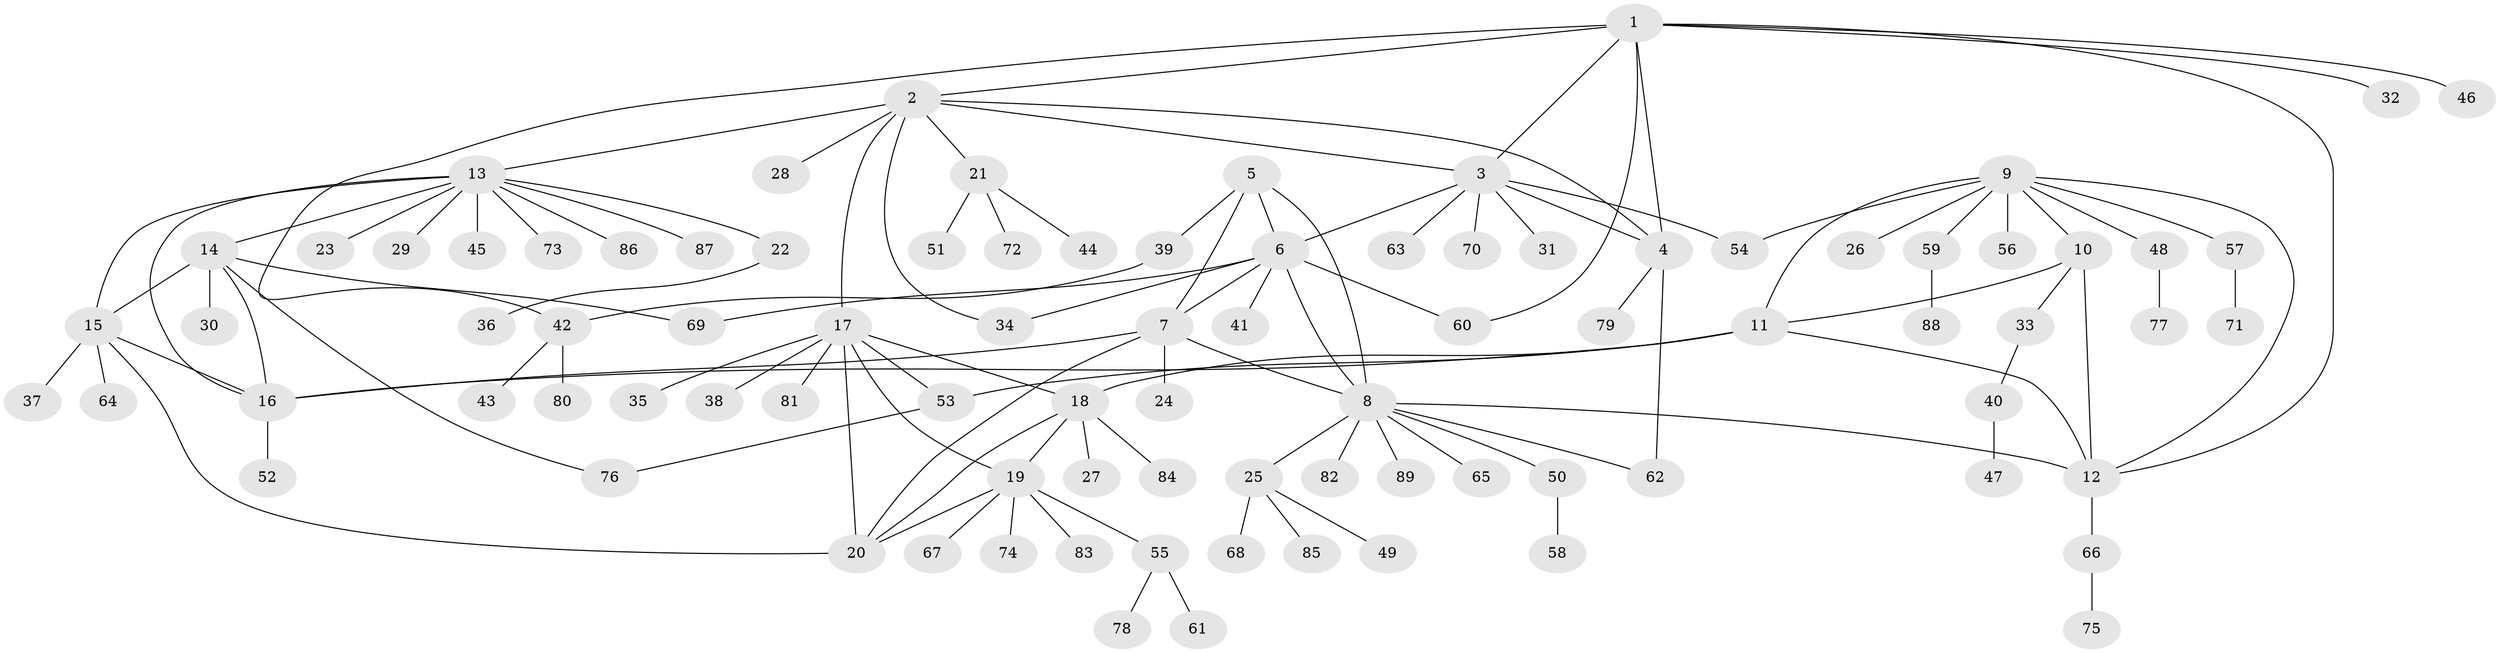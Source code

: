 // Generated by graph-tools (version 1.1) at 2025/26/03/09/25 03:26:38]
// undirected, 89 vertices, 117 edges
graph export_dot {
graph [start="1"]
  node [color=gray90,style=filled];
  1;
  2;
  3;
  4;
  5;
  6;
  7;
  8;
  9;
  10;
  11;
  12;
  13;
  14;
  15;
  16;
  17;
  18;
  19;
  20;
  21;
  22;
  23;
  24;
  25;
  26;
  27;
  28;
  29;
  30;
  31;
  32;
  33;
  34;
  35;
  36;
  37;
  38;
  39;
  40;
  41;
  42;
  43;
  44;
  45;
  46;
  47;
  48;
  49;
  50;
  51;
  52;
  53;
  54;
  55;
  56;
  57;
  58;
  59;
  60;
  61;
  62;
  63;
  64;
  65;
  66;
  67;
  68;
  69;
  70;
  71;
  72;
  73;
  74;
  75;
  76;
  77;
  78;
  79;
  80;
  81;
  82;
  83;
  84;
  85;
  86;
  87;
  88;
  89;
  1 -- 2;
  1 -- 3;
  1 -- 4;
  1 -- 12;
  1 -- 32;
  1 -- 42;
  1 -- 46;
  1 -- 60;
  2 -- 3;
  2 -- 4;
  2 -- 13;
  2 -- 17;
  2 -- 21;
  2 -- 28;
  2 -- 34;
  3 -- 4;
  3 -- 6;
  3 -- 31;
  3 -- 54;
  3 -- 63;
  3 -- 70;
  4 -- 62;
  4 -- 79;
  5 -- 6;
  5 -- 7;
  5 -- 8;
  5 -- 39;
  6 -- 7;
  6 -- 8;
  6 -- 34;
  6 -- 41;
  6 -- 60;
  6 -- 69;
  7 -- 8;
  7 -- 16;
  7 -- 20;
  7 -- 24;
  8 -- 12;
  8 -- 25;
  8 -- 50;
  8 -- 62;
  8 -- 65;
  8 -- 82;
  8 -- 89;
  9 -- 10;
  9 -- 11;
  9 -- 12;
  9 -- 26;
  9 -- 48;
  9 -- 54;
  9 -- 56;
  9 -- 57;
  9 -- 59;
  10 -- 11;
  10 -- 12;
  10 -- 33;
  11 -- 12;
  11 -- 16;
  11 -- 18;
  11 -- 53;
  12 -- 66;
  13 -- 14;
  13 -- 15;
  13 -- 16;
  13 -- 22;
  13 -- 23;
  13 -- 29;
  13 -- 45;
  13 -- 73;
  13 -- 86;
  13 -- 87;
  14 -- 15;
  14 -- 16;
  14 -- 30;
  14 -- 69;
  14 -- 76;
  15 -- 16;
  15 -- 20;
  15 -- 37;
  15 -- 64;
  16 -- 52;
  17 -- 18;
  17 -- 19;
  17 -- 20;
  17 -- 35;
  17 -- 38;
  17 -- 53;
  17 -- 81;
  18 -- 19;
  18 -- 20;
  18 -- 27;
  18 -- 84;
  19 -- 20;
  19 -- 55;
  19 -- 67;
  19 -- 74;
  19 -- 83;
  21 -- 44;
  21 -- 51;
  21 -- 72;
  22 -- 36;
  25 -- 49;
  25 -- 68;
  25 -- 85;
  33 -- 40;
  39 -- 42;
  40 -- 47;
  42 -- 43;
  42 -- 80;
  48 -- 77;
  50 -- 58;
  53 -- 76;
  55 -- 61;
  55 -- 78;
  57 -- 71;
  59 -- 88;
  66 -- 75;
}
